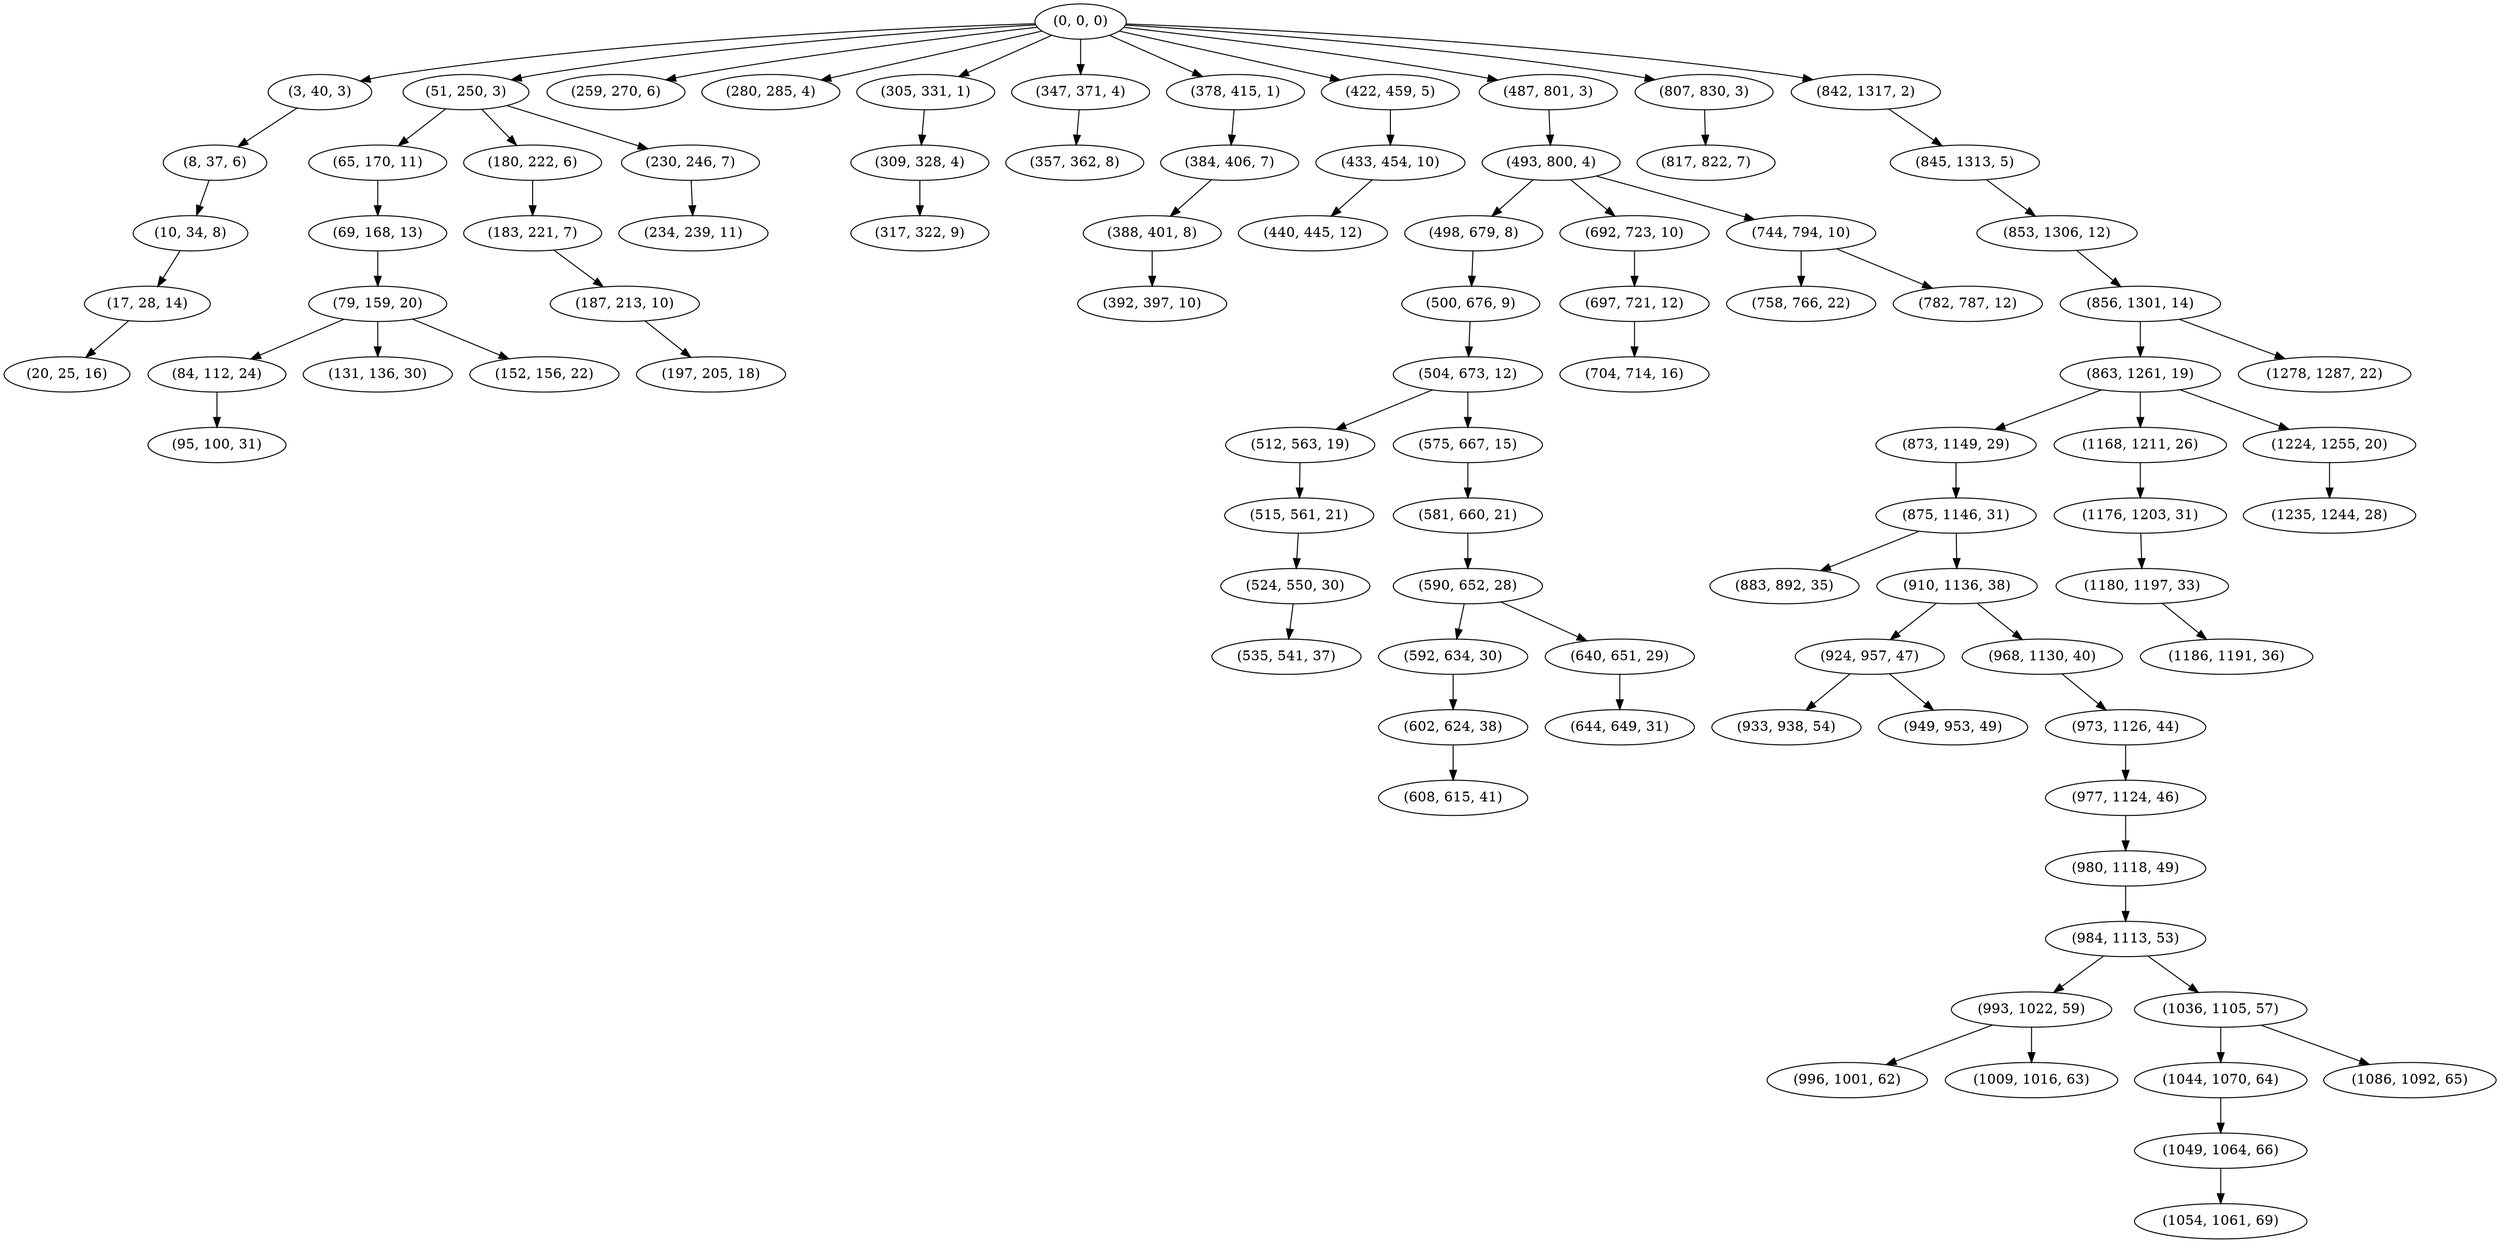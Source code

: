digraph tree {
    "(0, 0, 0)";
    "(3, 40, 3)";
    "(8, 37, 6)";
    "(10, 34, 8)";
    "(17, 28, 14)";
    "(20, 25, 16)";
    "(51, 250, 3)";
    "(65, 170, 11)";
    "(69, 168, 13)";
    "(79, 159, 20)";
    "(84, 112, 24)";
    "(95, 100, 31)";
    "(131, 136, 30)";
    "(152, 156, 22)";
    "(180, 222, 6)";
    "(183, 221, 7)";
    "(187, 213, 10)";
    "(197, 205, 18)";
    "(230, 246, 7)";
    "(234, 239, 11)";
    "(259, 270, 6)";
    "(280, 285, 4)";
    "(305, 331, 1)";
    "(309, 328, 4)";
    "(317, 322, 9)";
    "(347, 371, 4)";
    "(357, 362, 8)";
    "(378, 415, 1)";
    "(384, 406, 7)";
    "(388, 401, 8)";
    "(392, 397, 10)";
    "(422, 459, 5)";
    "(433, 454, 10)";
    "(440, 445, 12)";
    "(487, 801, 3)";
    "(493, 800, 4)";
    "(498, 679, 8)";
    "(500, 676, 9)";
    "(504, 673, 12)";
    "(512, 563, 19)";
    "(515, 561, 21)";
    "(524, 550, 30)";
    "(535, 541, 37)";
    "(575, 667, 15)";
    "(581, 660, 21)";
    "(590, 652, 28)";
    "(592, 634, 30)";
    "(602, 624, 38)";
    "(608, 615, 41)";
    "(640, 651, 29)";
    "(644, 649, 31)";
    "(692, 723, 10)";
    "(697, 721, 12)";
    "(704, 714, 16)";
    "(744, 794, 10)";
    "(758, 766, 22)";
    "(782, 787, 12)";
    "(807, 830, 3)";
    "(817, 822, 7)";
    "(842, 1317, 2)";
    "(845, 1313, 5)";
    "(853, 1306, 12)";
    "(856, 1301, 14)";
    "(863, 1261, 19)";
    "(873, 1149, 29)";
    "(875, 1146, 31)";
    "(883, 892, 35)";
    "(910, 1136, 38)";
    "(924, 957, 47)";
    "(933, 938, 54)";
    "(949, 953, 49)";
    "(968, 1130, 40)";
    "(973, 1126, 44)";
    "(977, 1124, 46)";
    "(980, 1118, 49)";
    "(984, 1113, 53)";
    "(993, 1022, 59)";
    "(996, 1001, 62)";
    "(1009, 1016, 63)";
    "(1036, 1105, 57)";
    "(1044, 1070, 64)";
    "(1049, 1064, 66)";
    "(1054, 1061, 69)";
    "(1086, 1092, 65)";
    "(1168, 1211, 26)";
    "(1176, 1203, 31)";
    "(1180, 1197, 33)";
    "(1186, 1191, 36)";
    "(1224, 1255, 20)";
    "(1235, 1244, 28)";
    "(1278, 1287, 22)";
    "(0, 0, 0)" -> "(3, 40, 3)";
    "(0, 0, 0)" -> "(51, 250, 3)";
    "(0, 0, 0)" -> "(259, 270, 6)";
    "(0, 0, 0)" -> "(280, 285, 4)";
    "(0, 0, 0)" -> "(305, 331, 1)";
    "(0, 0, 0)" -> "(347, 371, 4)";
    "(0, 0, 0)" -> "(378, 415, 1)";
    "(0, 0, 0)" -> "(422, 459, 5)";
    "(0, 0, 0)" -> "(487, 801, 3)";
    "(0, 0, 0)" -> "(807, 830, 3)";
    "(0, 0, 0)" -> "(842, 1317, 2)";
    "(3, 40, 3)" -> "(8, 37, 6)";
    "(8, 37, 6)" -> "(10, 34, 8)";
    "(10, 34, 8)" -> "(17, 28, 14)";
    "(17, 28, 14)" -> "(20, 25, 16)";
    "(51, 250, 3)" -> "(65, 170, 11)";
    "(51, 250, 3)" -> "(180, 222, 6)";
    "(51, 250, 3)" -> "(230, 246, 7)";
    "(65, 170, 11)" -> "(69, 168, 13)";
    "(69, 168, 13)" -> "(79, 159, 20)";
    "(79, 159, 20)" -> "(84, 112, 24)";
    "(79, 159, 20)" -> "(131, 136, 30)";
    "(79, 159, 20)" -> "(152, 156, 22)";
    "(84, 112, 24)" -> "(95, 100, 31)";
    "(180, 222, 6)" -> "(183, 221, 7)";
    "(183, 221, 7)" -> "(187, 213, 10)";
    "(187, 213, 10)" -> "(197, 205, 18)";
    "(230, 246, 7)" -> "(234, 239, 11)";
    "(305, 331, 1)" -> "(309, 328, 4)";
    "(309, 328, 4)" -> "(317, 322, 9)";
    "(347, 371, 4)" -> "(357, 362, 8)";
    "(378, 415, 1)" -> "(384, 406, 7)";
    "(384, 406, 7)" -> "(388, 401, 8)";
    "(388, 401, 8)" -> "(392, 397, 10)";
    "(422, 459, 5)" -> "(433, 454, 10)";
    "(433, 454, 10)" -> "(440, 445, 12)";
    "(487, 801, 3)" -> "(493, 800, 4)";
    "(493, 800, 4)" -> "(498, 679, 8)";
    "(493, 800, 4)" -> "(692, 723, 10)";
    "(493, 800, 4)" -> "(744, 794, 10)";
    "(498, 679, 8)" -> "(500, 676, 9)";
    "(500, 676, 9)" -> "(504, 673, 12)";
    "(504, 673, 12)" -> "(512, 563, 19)";
    "(504, 673, 12)" -> "(575, 667, 15)";
    "(512, 563, 19)" -> "(515, 561, 21)";
    "(515, 561, 21)" -> "(524, 550, 30)";
    "(524, 550, 30)" -> "(535, 541, 37)";
    "(575, 667, 15)" -> "(581, 660, 21)";
    "(581, 660, 21)" -> "(590, 652, 28)";
    "(590, 652, 28)" -> "(592, 634, 30)";
    "(590, 652, 28)" -> "(640, 651, 29)";
    "(592, 634, 30)" -> "(602, 624, 38)";
    "(602, 624, 38)" -> "(608, 615, 41)";
    "(640, 651, 29)" -> "(644, 649, 31)";
    "(692, 723, 10)" -> "(697, 721, 12)";
    "(697, 721, 12)" -> "(704, 714, 16)";
    "(744, 794, 10)" -> "(758, 766, 22)";
    "(744, 794, 10)" -> "(782, 787, 12)";
    "(807, 830, 3)" -> "(817, 822, 7)";
    "(842, 1317, 2)" -> "(845, 1313, 5)";
    "(845, 1313, 5)" -> "(853, 1306, 12)";
    "(853, 1306, 12)" -> "(856, 1301, 14)";
    "(856, 1301, 14)" -> "(863, 1261, 19)";
    "(856, 1301, 14)" -> "(1278, 1287, 22)";
    "(863, 1261, 19)" -> "(873, 1149, 29)";
    "(863, 1261, 19)" -> "(1168, 1211, 26)";
    "(863, 1261, 19)" -> "(1224, 1255, 20)";
    "(873, 1149, 29)" -> "(875, 1146, 31)";
    "(875, 1146, 31)" -> "(883, 892, 35)";
    "(875, 1146, 31)" -> "(910, 1136, 38)";
    "(910, 1136, 38)" -> "(924, 957, 47)";
    "(910, 1136, 38)" -> "(968, 1130, 40)";
    "(924, 957, 47)" -> "(933, 938, 54)";
    "(924, 957, 47)" -> "(949, 953, 49)";
    "(968, 1130, 40)" -> "(973, 1126, 44)";
    "(973, 1126, 44)" -> "(977, 1124, 46)";
    "(977, 1124, 46)" -> "(980, 1118, 49)";
    "(980, 1118, 49)" -> "(984, 1113, 53)";
    "(984, 1113, 53)" -> "(993, 1022, 59)";
    "(984, 1113, 53)" -> "(1036, 1105, 57)";
    "(993, 1022, 59)" -> "(996, 1001, 62)";
    "(993, 1022, 59)" -> "(1009, 1016, 63)";
    "(1036, 1105, 57)" -> "(1044, 1070, 64)";
    "(1036, 1105, 57)" -> "(1086, 1092, 65)";
    "(1044, 1070, 64)" -> "(1049, 1064, 66)";
    "(1049, 1064, 66)" -> "(1054, 1061, 69)";
    "(1168, 1211, 26)" -> "(1176, 1203, 31)";
    "(1176, 1203, 31)" -> "(1180, 1197, 33)";
    "(1180, 1197, 33)" -> "(1186, 1191, 36)";
    "(1224, 1255, 20)" -> "(1235, 1244, 28)";
}
